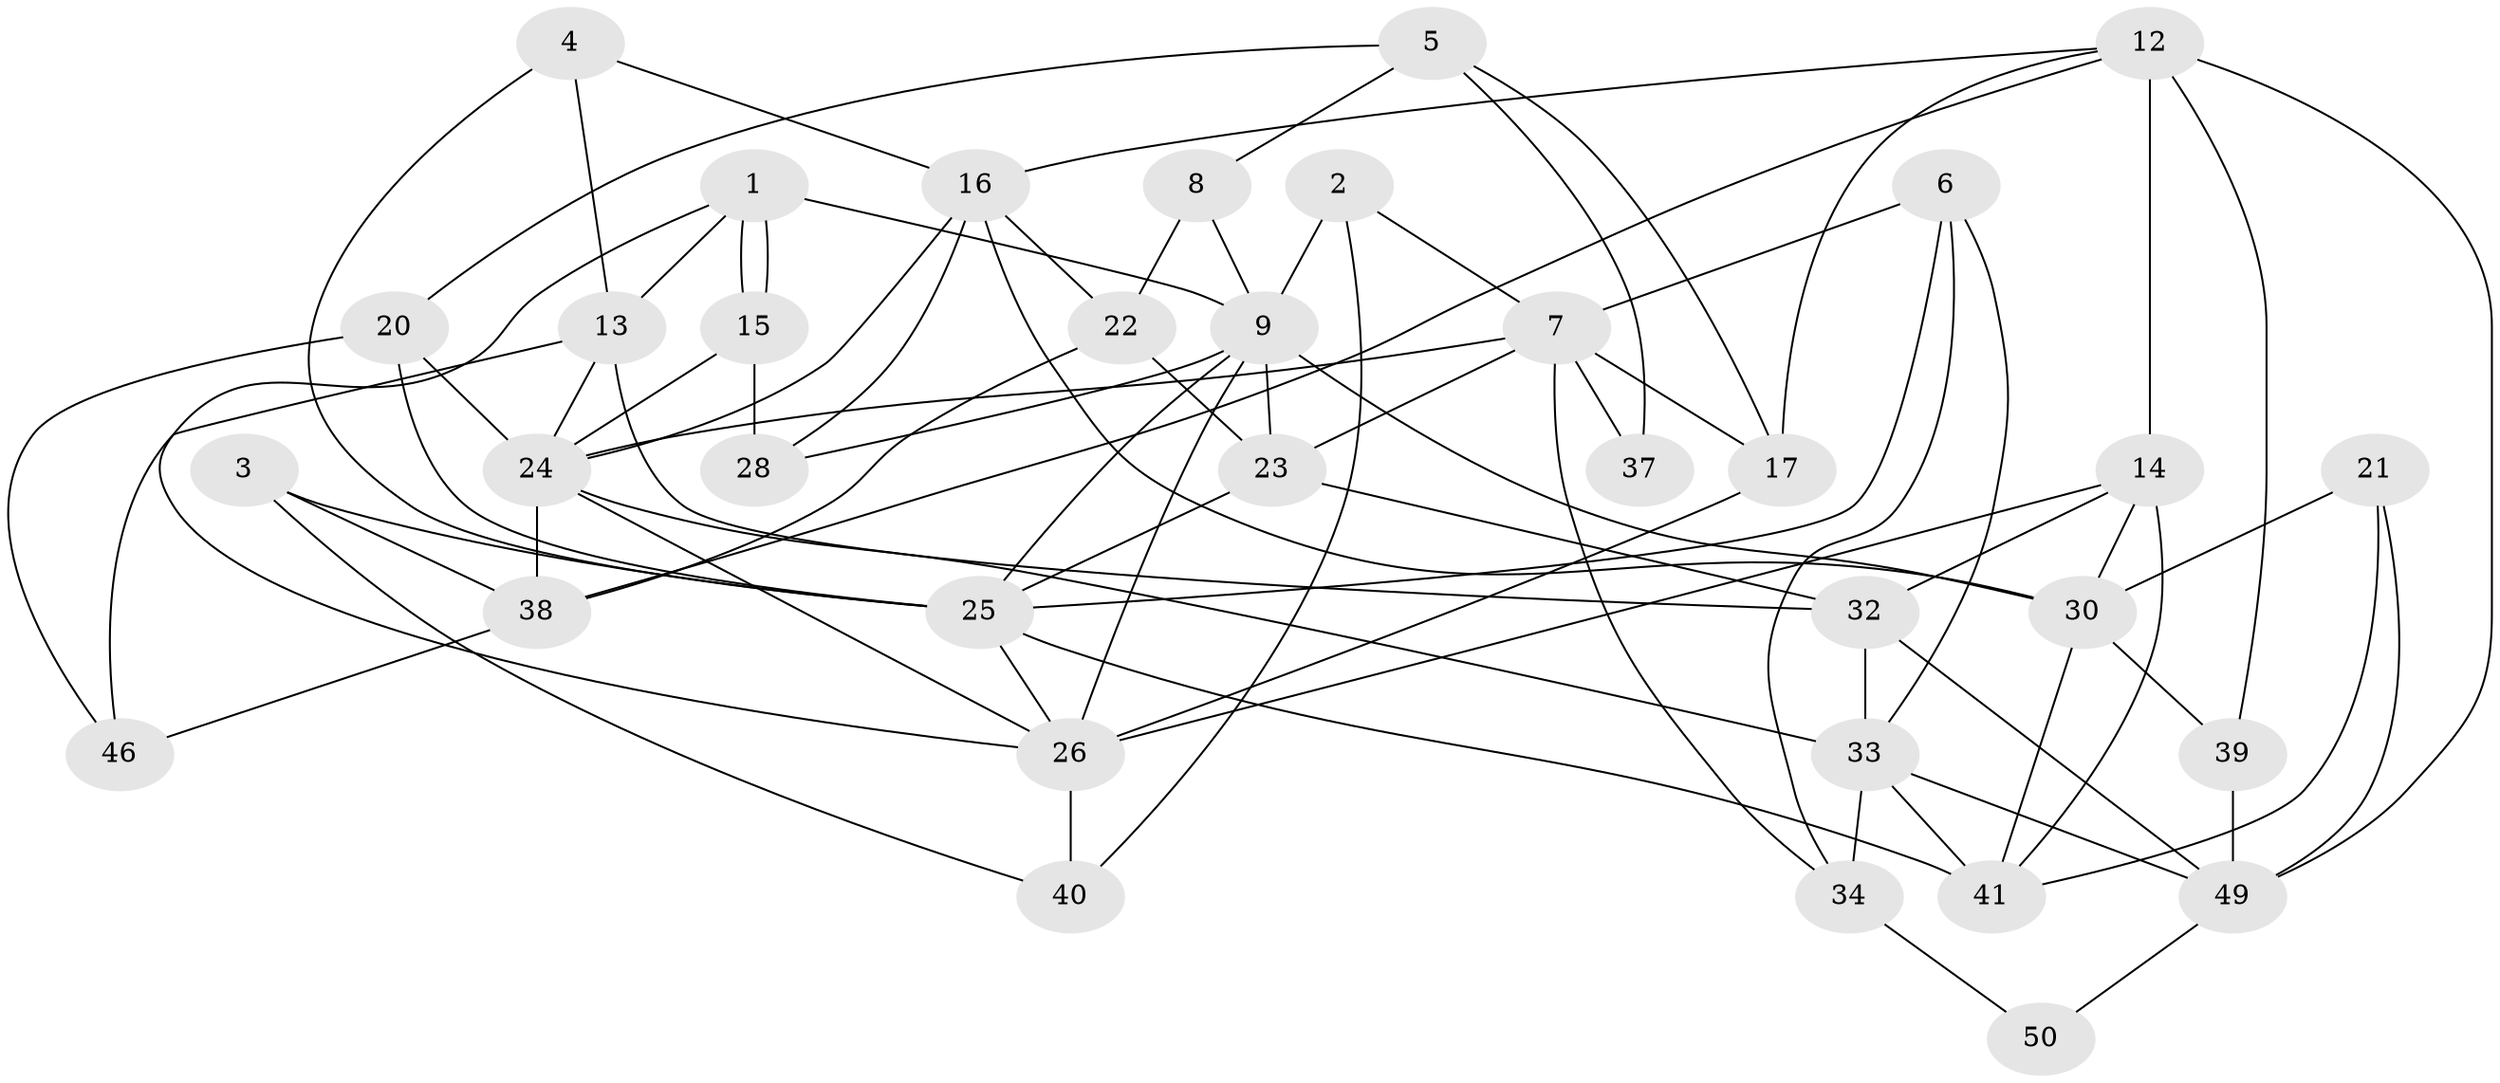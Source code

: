 // original degree distribution, {5: 0.32, 3: 0.3, 4: 0.2, 6: 0.06, 2: 0.1, 7: 0.02}
// Generated by graph-tools (version 1.1) at 2025/11/02/27/25 16:11:21]
// undirected, 35 vertices, 81 edges
graph export_dot {
graph [start="1"]
  node [color=gray90,style=filled];
  1;
  2;
  3;
  4;
  5;
  6 [super="+29"];
  7 [super="+11"];
  8;
  9 [super="+10"];
  12 [super="+42"];
  13;
  14 [super="+18"];
  15;
  16 [super="+19"];
  17;
  20;
  21;
  22;
  23 [super="+36"];
  24 [super="+27"];
  25 [super="+45"];
  26 [super="+43"];
  28;
  30 [super="+31"];
  32;
  33 [super="+35"];
  34 [super="+44"];
  37;
  38 [super="+47"];
  39;
  40;
  41 [super="+48"];
  46;
  49;
  50;
  1 -- 15;
  1 -- 15;
  1 -- 13;
  1 -- 26;
  1 -- 9;
  2 -- 40;
  2 -- 9;
  2 -- 7;
  3 -- 40;
  3 -- 25;
  3 -- 38;
  4 -- 16;
  4 -- 13;
  4 -- 25;
  5 -- 20;
  5 -- 17;
  5 -- 8;
  5 -- 37;
  6 -- 25;
  6 -- 33;
  6 -- 34;
  6 -- 7;
  7 -- 17;
  7 -- 34;
  7 -- 23;
  7 -- 37;
  7 -- 24;
  8 -- 9;
  8 -- 22;
  9 -- 25;
  9 -- 28;
  9 -- 23;
  9 -- 26;
  9 -- 30;
  12 -- 14 [weight=2];
  12 -- 49 [weight=2];
  12 -- 39;
  12 -- 38;
  12 -- 16;
  12 -- 17;
  13 -- 32;
  13 -- 46;
  13 -- 24;
  14 -- 41;
  14 -- 32;
  14 -- 26;
  14 -- 30;
  15 -- 24;
  15 -- 28;
  16 -- 30;
  16 -- 28;
  16 -- 22;
  16 -- 24;
  17 -- 26;
  20 -- 46;
  20 -- 24;
  20 -- 25;
  21 -- 49;
  21 -- 30;
  21 -- 41;
  22 -- 23;
  22 -- 38;
  23 -- 25;
  23 -- 32;
  24 -- 26;
  24 -- 33;
  24 -- 38;
  25 -- 41;
  25 -- 26;
  26 -- 40;
  30 -- 39;
  30 -- 41;
  32 -- 49;
  32 -- 33;
  33 -- 49;
  33 -- 34 [weight=2];
  33 -- 41;
  34 -- 50;
  38 -- 46;
  39 -- 49;
  49 -- 50;
}
